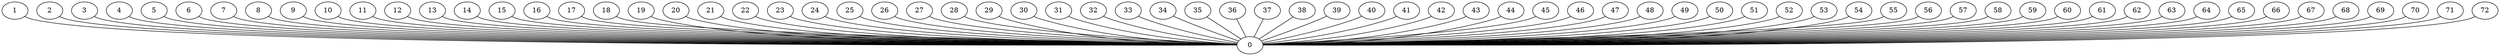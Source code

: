 graph G {
0;
1;
2;
3;
4;
5;
6;
7;
8;
9;
10;
11;
12;
13;
14;
15;
16;
17;
18;
19;
20;
21;
22;
23;
24;
25;
26;
27;
28;
29;
30;
31;
32;
33;
34;
35;
36;
37;
38;
39;
40;
41;
42;
43;
44;
45;
46;
47;
48;
49;
50;
51;
52;
53;
54;
55;
56;
57;
58;
59;
60;
61;
62;
63;
64;
65;
66;
67;
68;
69;
70;
71;
72;
1--0 ;
2--0 ;
4--0 ;
3--0 ;
5--0 ;
6--0 ;
9--0 ;
8--0 ;
7--0 ;
11--0 ;
10--0 ;
12--0 ;
14--0 ;
13--0 ;
16--0 ;
15--0 ;
17--0 ;
19--0 ;
18--0 ;
20--0 ;
21--0 ;
22--0 ;
24--0 ;
23--0 ;
26--0 ;
25--0 ;
30--0 ;
29--0 ;
28--0 ;
27--0 ;
32--0 ;
31--0 ;
33--0 ;
35--0 ;
34--0 ;
36--0 ;
39--0 ;
38--0 ;
37--0 ;
40--0 ;
41--0 ;
43--0 ;
42--0 ;
44--0 ;
45--0 ;
46--0 ;
48--0 ;
47--0 ;
49--0 ;
50--0 ;
52--0 ;
51--0 ;
53--0 ;
56--0 ;
55--0 ;
54--0 ;
57--0 ;
59--0 ;
58--0 ;
60--0 ;
61--0 ;
62--0 ;
63--0 ;
64--0 ;
66--0 ;
65--0 ;
67--0 ;
68--0 ;
69--0 ;
70--0 ;
71--0 ;
72--0 ;
}
